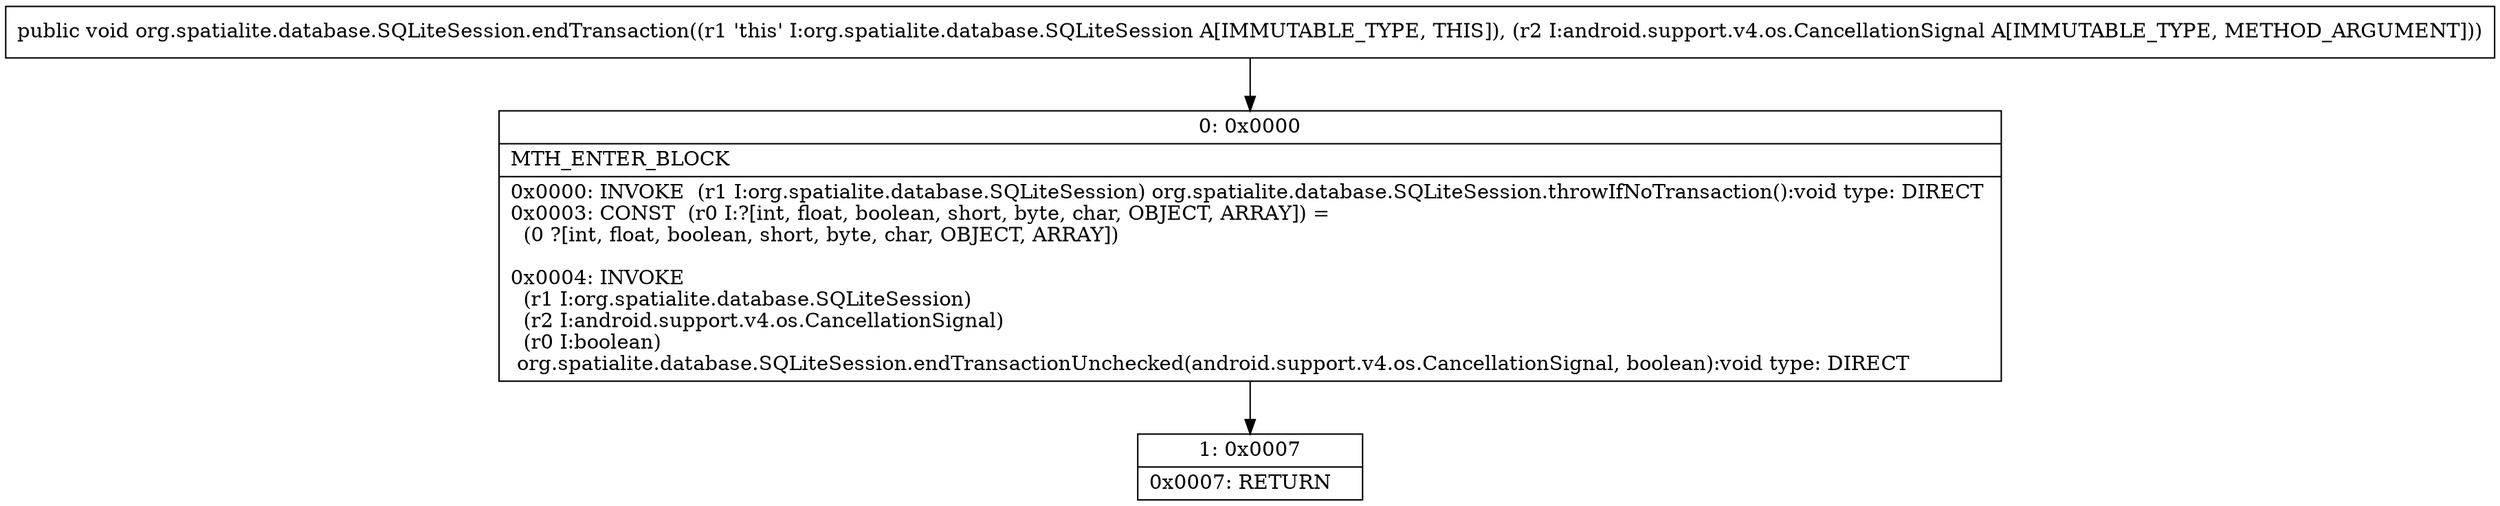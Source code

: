 digraph "CFG fororg.spatialite.database.SQLiteSession.endTransaction(Landroid\/support\/v4\/os\/CancellationSignal;)V" {
Node_0 [shape=record,label="{0\:\ 0x0000|MTH_ENTER_BLOCK\l|0x0000: INVOKE  (r1 I:org.spatialite.database.SQLiteSession) org.spatialite.database.SQLiteSession.throwIfNoTransaction():void type: DIRECT \l0x0003: CONST  (r0 I:?[int, float, boolean, short, byte, char, OBJECT, ARRAY]) = \l  (0 ?[int, float, boolean, short, byte, char, OBJECT, ARRAY])\l \l0x0004: INVOKE  \l  (r1 I:org.spatialite.database.SQLiteSession)\l  (r2 I:android.support.v4.os.CancellationSignal)\l  (r0 I:boolean)\l org.spatialite.database.SQLiteSession.endTransactionUnchecked(android.support.v4.os.CancellationSignal, boolean):void type: DIRECT \l}"];
Node_1 [shape=record,label="{1\:\ 0x0007|0x0007: RETURN   \l}"];
MethodNode[shape=record,label="{public void org.spatialite.database.SQLiteSession.endTransaction((r1 'this' I:org.spatialite.database.SQLiteSession A[IMMUTABLE_TYPE, THIS]), (r2 I:android.support.v4.os.CancellationSignal A[IMMUTABLE_TYPE, METHOD_ARGUMENT])) }"];
MethodNode -> Node_0;
Node_0 -> Node_1;
}

